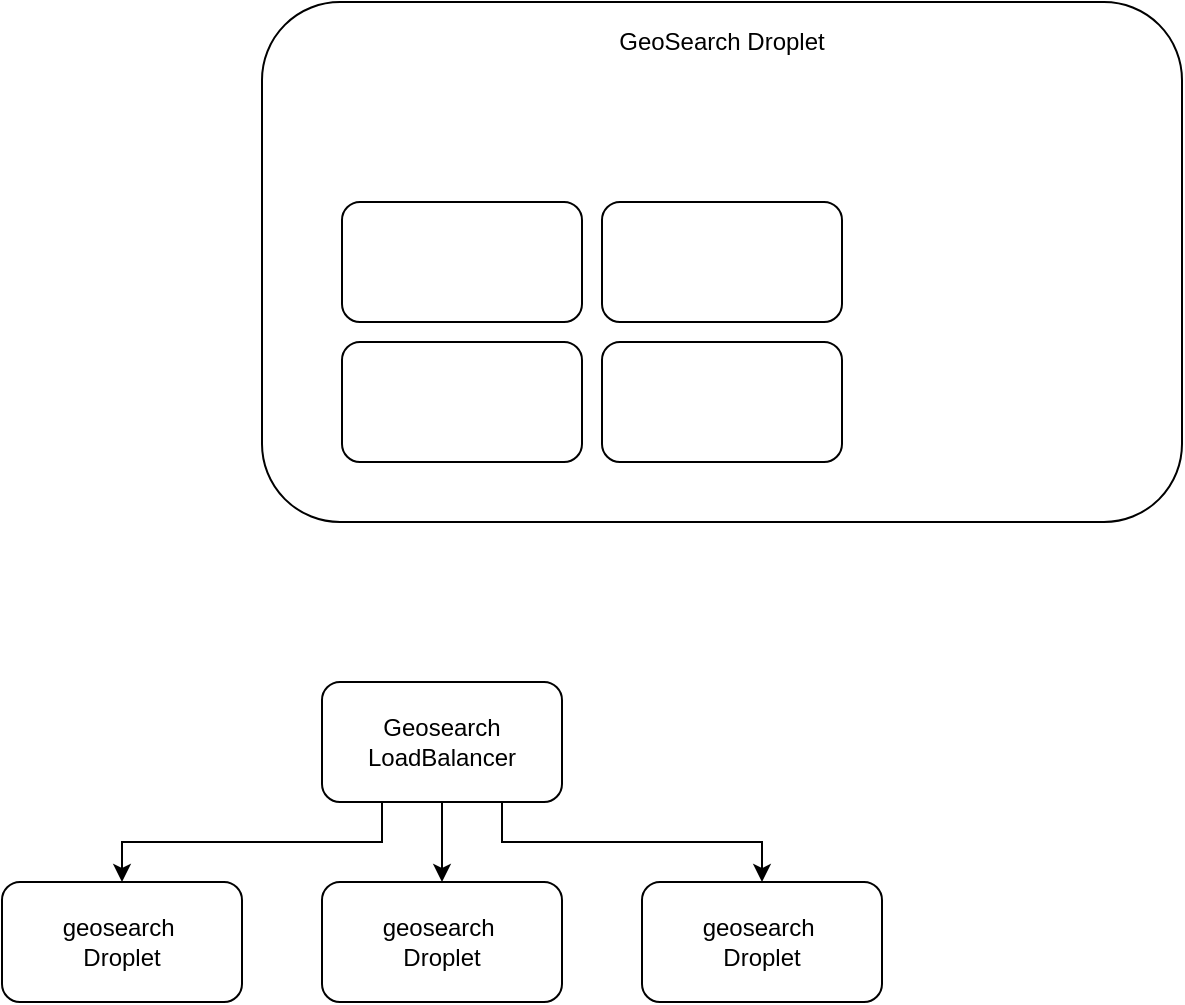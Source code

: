 <mxfile version="14.5.0" type="github"><diagram id="ggxH5_lgOjCmqyQfox8_" name="Page-1"><mxGraphModel dx="1406" dy="1077" grid="1" gridSize="10" guides="1" tooltips="1" connect="1" arrows="1" fold="1" page="0" pageScale="1" pageWidth="850" pageHeight="1100" math="0" shadow="0"><root><mxCell id="0"/><mxCell id="1" parent="0"/><mxCell id="gg42ypM7k1pMbk3f6rcf-8" value="" style="edgeStyle=orthogonalEdgeStyle;rounded=0;orthogonalLoop=1;jettySize=auto;html=1;" edge="1" parent="1" source="gg42ypM7k1pMbk3f6rcf-2" target="gg42ypM7k1pMbk3f6rcf-5"><mxGeometry relative="1" as="geometry"/></mxCell><mxCell id="gg42ypM7k1pMbk3f6rcf-9" style="edgeStyle=orthogonalEdgeStyle;rounded=0;orthogonalLoop=1;jettySize=auto;html=1;exitX=0.75;exitY=1;exitDx=0;exitDy=0;" edge="1" parent="1" source="gg42ypM7k1pMbk3f6rcf-2" target="gg42ypM7k1pMbk3f6rcf-6"><mxGeometry relative="1" as="geometry"/></mxCell><mxCell id="gg42ypM7k1pMbk3f6rcf-10" style="edgeStyle=orthogonalEdgeStyle;rounded=0;orthogonalLoop=1;jettySize=auto;html=1;exitX=0.25;exitY=1;exitDx=0;exitDy=0;entryX=0.5;entryY=0;entryDx=0;entryDy=0;" edge="1" parent="1" source="gg42ypM7k1pMbk3f6rcf-2" target="gg42ypM7k1pMbk3f6rcf-4"><mxGeometry relative="1" as="geometry"/></mxCell><mxCell id="gg42ypM7k1pMbk3f6rcf-2" value="Geosearch LoadBalancer" style="rounded=1;whiteSpace=wrap;html=1;" vertex="1" parent="1"><mxGeometry x="170" y="260" width="120" height="60" as="geometry"/></mxCell><mxCell id="gg42ypM7k1pMbk3f6rcf-4" value="geosearch&amp;nbsp;&lt;br&gt;Droplet" style="rounded=1;whiteSpace=wrap;html=1;" vertex="1" parent="1"><mxGeometry x="10" y="360" width="120" height="60" as="geometry"/></mxCell><mxCell id="gg42ypM7k1pMbk3f6rcf-5" value="geosearch&amp;nbsp;&lt;br&gt;Droplet" style="rounded=1;whiteSpace=wrap;html=1;" vertex="1" parent="1"><mxGeometry x="170" y="360" width="120" height="60" as="geometry"/></mxCell><mxCell id="gg42ypM7k1pMbk3f6rcf-6" value="geosearch&amp;nbsp;&lt;br&gt;Droplet" style="rounded=1;whiteSpace=wrap;html=1;" vertex="1" parent="1"><mxGeometry x="330" y="360" width="120" height="60" as="geometry"/></mxCell><mxCell id="gg42ypM7k1pMbk3f6rcf-11" value="" style="rounded=1;whiteSpace=wrap;html=1;" vertex="1" parent="1"><mxGeometry x="140" y="-80" width="460" height="260" as="geometry"/></mxCell><mxCell id="gg42ypM7k1pMbk3f6rcf-12" value="" style="rounded=1;whiteSpace=wrap;html=1;" vertex="1" parent="1"><mxGeometry x="180" y="20" width="120" height="60" as="geometry"/></mxCell><mxCell id="gg42ypM7k1pMbk3f6rcf-13" value="" style="rounded=1;whiteSpace=wrap;html=1;" vertex="1" parent="1"><mxGeometry x="310" y="20" width="120" height="60" as="geometry"/></mxCell><mxCell id="gg42ypM7k1pMbk3f6rcf-14" value="" style="rounded=1;whiteSpace=wrap;html=1;" vertex="1" parent="1"><mxGeometry x="310" y="90" width="120" height="60" as="geometry"/></mxCell><mxCell id="gg42ypM7k1pMbk3f6rcf-15" value="" style="rounded=1;whiteSpace=wrap;html=1;" vertex="1" parent="1"><mxGeometry x="180" y="90" width="120" height="60" as="geometry"/></mxCell><mxCell id="gg42ypM7k1pMbk3f6rcf-16" value="GeoSearch Droplet" style="text;html=1;strokeColor=none;fillColor=none;align=center;verticalAlign=middle;whiteSpace=wrap;rounded=0;" vertex="1" parent="1"><mxGeometry x="305" y="-70" width="130" height="20" as="geometry"/></mxCell></root></mxGraphModel></diagram></mxfile>